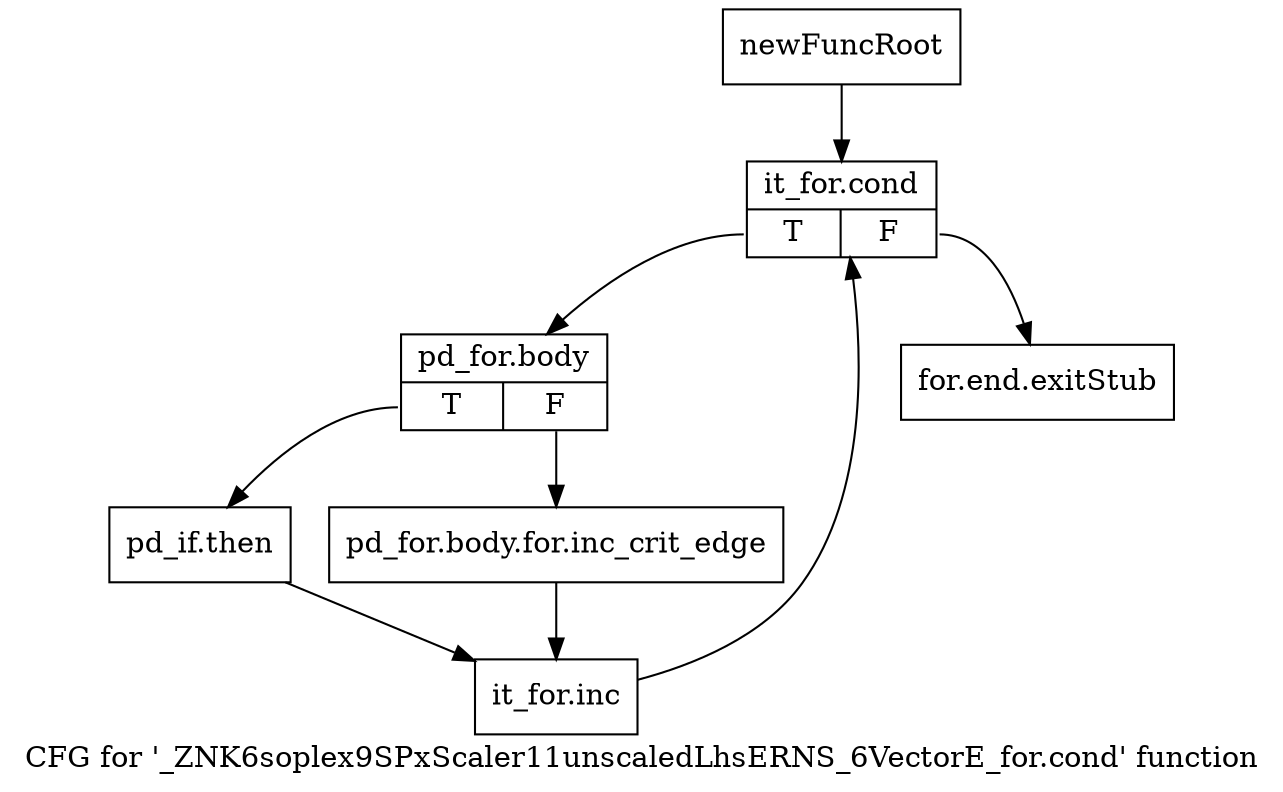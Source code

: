 digraph "CFG for '_ZNK6soplex9SPxScaler11unscaledLhsERNS_6VectorE_for.cond' function" {
	label="CFG for '_ZNK6soplex9SPxScaler11unscaledLhsERNS_6VectorE_for.cond' function";

	Node0x2ea1320 [shape=record,label="{newFuncRoot}"];
	Node0x2ea1320 -> Node0x2ea13c0;
	Node0x2ea1370 [shape=record,label="{for.end.exitStub}"];
	Node0x2ea13c0 [shape=record,label="{it_for.cond|{<s0>T|<s1>F}}"];
	Node0x2ea13c0:s0 -> Node0x2ea1410;
	Node0x2ea13c0:s1 -> Node0x2ea1370;
	Node0x2ea1410 [shape=record,label="{pd_for.body|{<s0>T|<s1>F}}"];
	Node0x2ea1410:s0 -> Node0x2ea14b0;
	Node0x2ea1410:s1 -> Node0x2ea1460;
	Node0x2ea1460 [shape=record,label="{pd_for.body.for.inc_crit_edge}"];
	Node0x2ea1460 -> Node0x2ea1500;
	Node0x2ea14b0 [shape=record,label="{pd_if.then}"];
	Node0x2ea14b0 -> Node0x2ea1500;
	Node0x2ea1500 [shape=record,label="{it_for.inc}"];
	Node0x2ea1500 -> Node0x2ea13c0;
}
